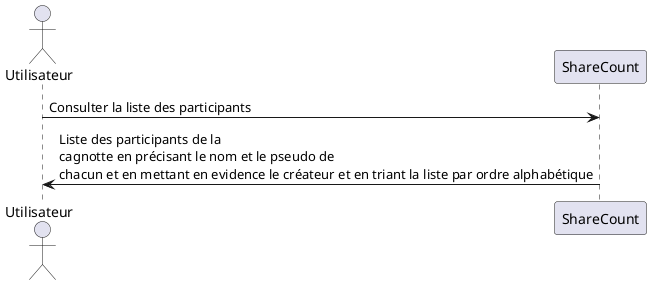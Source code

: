 @startuml Consulter la liste des participants
actor Utilisateur as user
participant ShareCount as sc

user -> sc : Consulter la liste des participants
user <- sc 	: Liste des participants de la \ncagnotte en précisant le nom et le pseudo de \nchacun et en mettant en evidence le créateur et en triant la liste par ordre alphabétique
@enduml